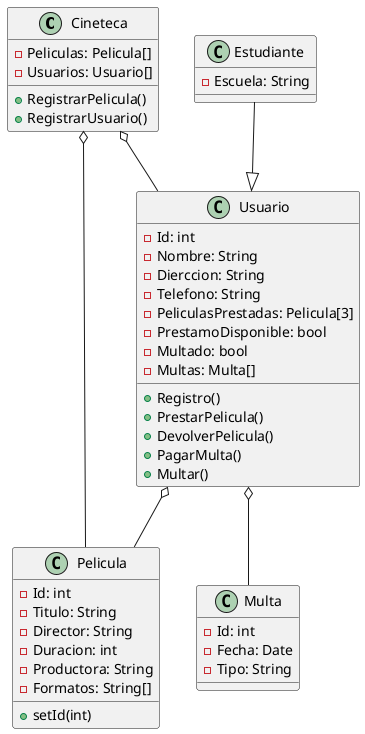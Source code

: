 @startuml
class Cineteca {
    -Peliculas: Pelicula[]
    -Usuarios: Usuario[]
    +RegistrarPelicula()
    +RegistrarUsuario()
}

class Pelicula {
    -Id: int
    -Titulo: String
    -Director: String
    -Duracion: int
    -Productora: String
    -Formatos: String[]
    +setId(int)
}

class Estudiante {
    -Escuela: String
}

class Usuario {
    -Id: int
    -Nombre: String
    -Dierccion: String
    -Telefono: String
    -PeliculasPrestadas: Pelicula[3]
    -PrestamoDisponible: bool
    -Multado: bool
    -Multas: Multa[]
    +Registro()
    +PrestarPelicula()
    +DevolverPelicula()
    +PagarMulta()
    +Multar()
}

class Multa {
    -Id: int
    -Fecha: Date
    -Tipo: String
}

Cineteca o-- Pelicula
Cineteca o-- Usuario
Estudiante --|> Usuario
Usuario o-- Pelicula
Usuario o-- Multa
@enduml
